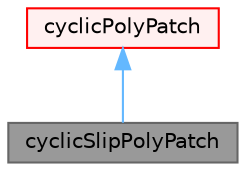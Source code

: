 digraph "cyclicSlipPolyPatch"
{
 // LATEX_PDF_SIZE
  bgcolor="transparent";
  edge [fontname=Helvetica,fontsize=10,labelfontname=Helvetica,labelfontsize=10];
  node [fontname=Helvetica,fontsize=10,shape=box,height=0.2,width=0.4];
  Node1 [id="Node000001",label="cyclicSlipPolyPatch",height=0.2,width=0.4,color="gray40", fillcolor="grey60", style="filled", fontcolor="black",tooltip="Copy of cyclicSlip - used to be able to instantiate cyclicSlip pointPatch which is cyclicSlip with sl..."];
  Node2 -> Node1 [id="edge1_Node000001_Node000002",dir="back",color="steelblue1",style="solid",tooltip=" "];
  Node2 [id="Node000002",label="cyclicPolyPatch",height=0.2,width=0.4,color="red", fillcolor="#FFF0F0", style="filled",URL="$classFoam_1_1cyclicPolyPatch.html",tooltip="Cyclic plane patch."];
}
